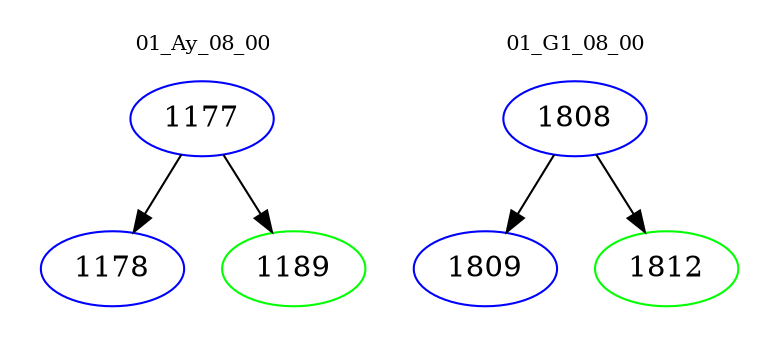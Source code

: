 digraph{
subgraph cluster_0 {
color = white
label = "01_Ay_08_00";
fontsize=10;
T0_1177 [label="1177", color="blue"]
T0_1177 -> T0_1178 [color="black"]
T0_1178 [label="1178", color="blue"]
T0_1177 -> T0_1189 [color="black"]
T0_1189 [label="1189", color="green"]
}
subgraph cluster_1 {
color = white
label = "01_G1_08_00";
fontsize=10;
T1_1808 [label="1808", color="blue"]
T1_1808 -> T1_1809 [color="black"]
T1_1809 [label="1809", color="blue"]
T1_1808 -> T1_1812 [color="black"]
T1_1812 [label="1812", color="green"]
}
}
